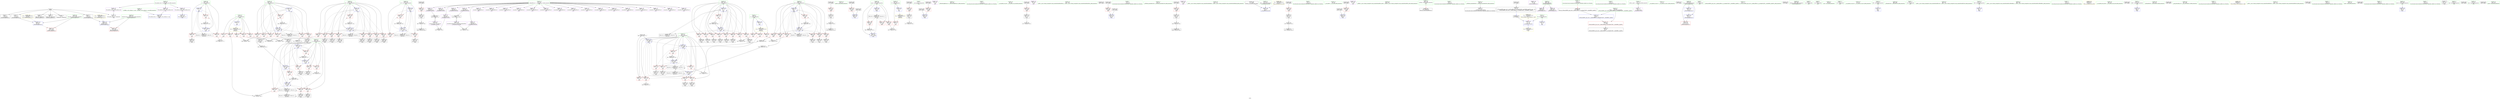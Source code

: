 digraph "SVFG" {
	label="SVFG";

	Node0x56397fd42270 [shape=record,color=grey,label="{NodeID: 0\nNullPtr}"];
	Node0x56397fd42270 -> Node0x56397fd565e0[style=solid];
	Node0x56397fd42270 -> Node0x56397fd566e0[style=solid];
	Node0x56397fd42270 -> Node0x56397fd567b0[style=solid];
	Node0x56397fd42270 -> Node0x56397fd56880[style=solid];
	Node0x56397fd42270 -> Node0x56397fd56950[style=solid];
	Node0x56397fd42270 -> Node0x56397fd56a20[style=solid];
	Node0x56397fd42270 -> Node0x56397fd622c0[style=solid];
	Node0x56397fd85fc0 [shape=record,color=yellow,style=double,label="{NodeID: 443\n10V_1 = ENCHI(MR_10V_0)\npts\{28 \}\nFun[main]}"];
	Node0x56397fd85fc0 -> Node0x56397fd5b990[style=dashed];
	Node0x56397fd85fc0 -> Node0x56397fd5ba60[style=dashed];
	Node0x56397fd85fc0 -> Node0x56397fd5bb30[style=dashed];
	Node0x56397fd85fc0 -> Node0x56397fd5bc00[style=dashed];
	Node0x56397fd85fc0 -> Node0x56397fd5bcd0[style=dashed];
	Node0x56397fd57c30 [shape=record,color=red,label="{NodeID: 194\n336\<--147\n\<--i61\nmain\n}"];
	Node0x56397fd57c30 -> Node0x56397fd545e0[style=solid];
	Node0x56397fd54d30 [shape=record,color=black,label="{NodeID: 111\n381\<--380\nconv106\<--\nmain\n}"];
	Node0x56397fd54d30 -> Node0x56397fd5f800[style=solid];
	Node0x56397fd45530 [shape=record,color=green,label="{NodeID: 28\n31\<--33\n_Z4dataB5cxx11\<--_Z4dataB5cxx11_field_insensitive\nGlob }"];
	Node0x56397fd45530 -> Node0x56397fd59c90[style=solid];
	Node0x56397fd45530 -> Node0x56397fd59d60[style=solid];
	Node0x56397fd45530 -> Node0x56397fd59e30[style=solid];
	Node0x56397fd45530 -> Node0x56397fd59f00[style=solid];
	Node0x56397fd45530 -> Node0x56397fd59fd0[style=solid];
	Node0x56397fd45530 -> Node0x56397fd5a0a0[style=solid];
	Node0x56397fd45530 -> Node0x56397fd5a170[style=solid];
	Node0x56397fd45530 -> Node0x56397fd5a240[style=solid];
	Node0x56397fd45530 -> Node0x56397fd5a310[style=solid];
	Node0x56397fd45530 -> Node0x56397fd5a3e0[style=solid];
	Node0x56397fd45530 -> Node0x56397fd5a4b0[style=solid];
	Node0x56397fd45530 -> Node0x56397fd5a580[style=solid];
	Node0x56397fd45530 -> Node0x56397fd5a650[style=solid];
	Node0x56397fd45530 -> Node0x56397fd5a720[style=solid];
	Node0x56397fd45530 -> Node0x56397fd5a7f0[style=solid];
	Node0x56397fd45530 -> Node0x56397fd5a8c0[style=solid];
	Node0x56397fd45530 -> Node0x56397fd5a990[style=solid];
	Node0x56397fd45530 -> Node0x56397fd5aa60[style=solid];
	Node0x56397fd45530 -> Node0x56397fd5ab30[style=solid];
	Node0x56397fd45530 -> Node0x56397fd5ac00[style=solid];
	Node0x56397fd45530 -> Node0x56397fd5acd0[style=solid];
	Node0x56397fd45530 -> Node0x56397fd5ada0[style=solid];
	Node0x56397fd5e000 [shape=record,color=grey,label="{NodeID: 388\n363 = Binary(362, 75, )\n}"];
	Node0x56397fd5e000 -> Node0x56397fd634d0[style=solid];
	Node0x56397fd592f0 [shape=record,color=red,label="{NodeID: 222\n272\<--271\n\<--call40\nmain\n}"];
	Node0x56397fd592f0 -> Node0x56397fd578f0[style=solid];
	Node0x56397fd5ada0 [shape=record,color=purple,label="{NodeID: 139\n423\<--31\narrayidx132\<--_Z4dataB5cxx11\nmain\n}"];
	Node0x56397fd557d0 [shape=record,color=green,label="{NodeID: 56\n170\<--171\nprintf\<--printf_field_insensitive\n}"];
	Node0x56397fd990f0 [shape=record,color=black,label="{NodeID: 499\n391 = PHI()\n}"];
	Node0x56397fd990f0 -> Node0x56397fd597d0[style=solid];
	Node0x56397fd7eb40 [shape=record,color=black,label="{NodeID: 416\nMR_16V_3 = PHI(MR_16V_4, MR_16V_2, )\npts\{136 \}\n}"];
	Node0x56397fd7eb40 -> Node0x56397fd5c0e0[style=dashed];
	Node0x56397fd7eb40 -> Node0x56397fd5c1b0[style=dashed];
	Node0x56397fd7eb40 -> Node0x56397fd5c280[style=dashed];
	Node0x56397fd7eb40 -> Node0x56397fd63b50[style=dashed];
	Node0x56397fd62a40 [shape=record,color=blue,label="{NodeID: 250\n143\<--25\nj\<--\nmain\n}"];
	Node0x56397fd62a40 -> Node0x56397fd5cb70[style=dashed];
	Node0x56397fd62a40 -> Node0x56397fd5cc40[style=dashed];
	Node0x56397fd62a40 -> Node0x56397fd5cd10[style=dashed];
	Node0x56397fd62a40 -> Node0x56397fd5cde0[style=dashed];
	Node0x56397fd62a40 -> Node0x56397fd5ceb0[style=dashed];
	Node0x56397fd62a40 -> Node0x56397fd5cf80[style=dashed];
	Node0x56397fd62a40 -> Node0x56397fd5d050[style=dashed];
	Node0x56397fd62a40 -> Node0x56397fd5d120[style=dashed];
	Node0x56397fd62a40 -> Node0x56397fd5d1f0[style=dashed];
	Node0x56397fd62a40 -> Node0x56397fd62a40[style=dashed];
	Node0x56397fd62a40 -> Node0x56397fd62ff0[style=dashed];
	Node0x56397fd62a40 -> Node0x56397fd7fa40[style=dashed];
	Node0x56397fd5c4f0 [shape=record,color=red,label="{NodeID: 167\n191\<--137\n\<--i\nmain\n}"];
	Node0x56397fd5c4f0 -> Node0x56397fd6b6d0[style=solid];
	Node0x56397fd570d0 [shape=record,color=black,label="{NodeID: 84\n216\<--215\nconv17\<--\nmain\n}"];
	Node0x56397fd570d0 -> Node0x56397fd5ef00[style=solid];
	Node0x56397fd44020 [shape=record,color=green,label="{NodeID: 1\n7\<--1\n__dso_handle\<--dummyObj\nGlob }"];
	Node0x56397fd860a0 [shape=record,color=yellow,style=double,label="{NodeID: 444\n12V_1 = ENCHI(MR_12V_0)\npts\{30 \}\nFun[main]}"];
	Node0x56397fd860a0 -> Node0x56397fd5bda0[style=dashed];
	Node0x56397fd860a0 -> Node0x56397fd5be70[style=dashed];
	Node0x56397fd860a0 -> Node0x56397fd5bf40[style=dashed];
	Node0x56397fd57d00 [shape=record,color=red,label="{NodeID: 195\n348\<--147\n\<--i61\nmain\n}"];
	Node0x56397fd57d00 -> Node0x56397fd54850[style=solid];
	Node0x56397fd54e00 [shape=record,color=black,label="{NodeID: 112\n387\<--386\nidxprom110\<--\nmain\n}"];
	Node0x56397fd45630 [shape=record,color=green,label="{NodeID: 29\n44\<--48\nllvm.global_ctors\<--llvm.global_ctors_field_insensitive\nGlob }"];
	Node0x56397fd45630 -> Node0x56397fd5b280[style=solid];
	Node0x56397fd45630 -> Node0x56397fd5b380[style=solid];
	Node0x56397fd45630 -> Node0x56397fd5b480[style=solid];
	Node0x56397fd5e180 [shape=record,color=grey,label="{NodeID: 389\n205 = cmp(203, 204, )\n}"];
	Node0x56397fd593c0 [shape=record,color=red,label="{NodeID: 223\n284\<--283\n\<--call48\nmain\n}"];
	Node0x56397fd593c0 -> Node0x56397fd62e50[style=solid];
	Node0x56397fd5ae70 [shape=record,color=purple,label="{NodeID: 140\n156\<--34\n\<--.str\nmain\n}"];
	Node0x56397fd558d0 [shape=record,color=green,label="{NodeID: 57\n181\<--182\n_Z9GetStringB5cxx11v\<--_Z9GetStringB5cxx11v_field_insensitive\n}"];
	Node0x56397fd991f0 [shape=record,color=black,label="{NodeID: 500\n398 = PHI()\n}"];
	Node0x56397fd991f0 -> Node0x56397fd63670[style=solid];
	Node0x56397fd7f040 [shape=record,color=black,label="{NodeID: 417\nMR_18V_2 = PHI(MR_18V_4, MR_18V_1, )\npts\{138 \}\n}"];
	Node0x56397fd7f040 -> Node0x56397fd627d0[style=dashed];
	Node0x56397fd62b10 [shape=record,color=blue,label="{NodeID: 251\n145\<--221\nx\<--sub\nmain\n}"];
	Node0x56397fd62b10 -> Node0x56397fd5d2c0[style=dashed];
	Node0x56397fd62b10 -> Node0x56397fd5d390[style=dashed];
	Node0x56397fd62b10 -> Node0x56397fd5d460[style=dashed];
	Node0x56397fd62b10 -> Node0x56397fd5d530[style=dashed];
	Node0x56397fd62b10 -> Node0x56397fd62cb0[style=dashed];
	Node0x56397fd62b10 -> Node0x56397fd62d80[style=dashed];
	Node0x56397fd5c5c0 [shape=record,color=red,label="{NodeID: 168\n197\<--141\n\<--i7\nmain\n}"];
	Node0x56397fd5c5c0 -> Node0x56397fd5ec00[style=solid];
	Node0x56397fd571a0 [shape=record,color=black,label="{NodeID: 85\n228\<--227\nidxprom20\<--\nmain\n}"];
	Node0x56397fd440b0 [shape=record,color=green,label="{NodeID: 2\n9\<--1\n\<--dummyObj\nCan only get source location for instruction, argument, global var or function.}"];
	Node0x56397fd57dd0 [shape=record,color=red,label="{NodeID: 196\n355\<--147\n\<--i61\nmain\n}"];
	Node0x56397fd57dd0 -> Node0x56397fd549f0[style=solid];
	Node0x56397fd54ed0 [shape=record,color=black,label="{NodeID: 113\n390\<--389\nconv112\<--\nmain\n}"];
	Node0x56397fd45730 [shape=record,color=green,label="{NodeID: 30\n49\<--50\n__cxx_global_var_init\<--__cxx_global_var_init_field_insensitive\n}"];
	Node0x56397fd5e300 [shape=record,color=grey,label="{NodeID: 390\n311 = cmp(309, 310, )\n}"];
	Node0x56397fd59490 [shape=record,color=red,label="{NodeID: 224\n325\<--324\n\<--call72\nmain\n}"];
	Node0x56397fd59490 -> Node0x56397fd54510[style=solid];
	Node0x56397fd5af40 [shape=record,color=purple,label="{NodeID: 141\n168\<--36\n\<--.str.3\nmain\n}"];
	Node0x56397fd559d0 [shape=record,color=green,label="{NodeID: 58\n187\<--188\n_ZNSt7__cxx1112basic_stringIcSt11char_traitsIcESaIcEEaSEOS4_\<--_ZNSt7__cxx1112basic_stringIcSt11char_traitsIcESaIcEEaSEOS4__field_insensitive\n}"];
	Node0x56397fd992f0 [shape=record,color=black,label="{NodeID: 501\n460 = PHI()\n}"];
	Node0x56397fd7f540 [shape=record,color=black,label="{NodeID: 418\nMR_20V_2 = PHI(MR_20V_4, MR_20V_1, )\npts\{142 \}\n}"];
	Node0x56397fd7f540 -> Node0x56397fd62970[style=dashed];
	Node0x56397fd62be0 [shape=record,color=blue,label="{NodeID: 252\n252\<--246\ncall33\<--\nmain\n}"];
	Node0x56397fd5c690 [shape=record,color=red,label="{NodeID: 169\n207\<--141\n\<--i7\nmain\n}"];
	Node0x56397fd5c690 -> Node0x56397fd56f30[style=solid];
	Node0x56397fd57270 [shape=record,color=black,label="{NodeID: 86\n231\<--230\nconv22\<--\nmain\n}"];
	Node0x56397fd44140 [shape=record,color=green,label="{NodeID: 3\n12\<--1\n\<--dummyObj\nCan only get source location for instruction, argument, global var or function.}"];
	Node0x56397fd57ea0 [shape=record,color=red,label="{NodeID: 197\n374\<--147\n\<--i61\nmain\n}"];
	Node0x56397fd57ea0 -> Node0x56397fd54b90[style=solid];
	Node0x56397fd54fa0 [shape=record,color=black,label="{NodeID: 114\n394\<--393\nidxprom114\<--\nmain\n}"];
	Node0x56397fd45830 [shape=record,color=green,label="{NodeID: 31\n53\<--54\n_ZNSt8ios_base4InitC1Ev\<--_ZNSt8ios_base4InitC1Ev_field_insensitive\n}"];
	Node0x56397fd5e480 [shape=record,color=grey,label="{NodeID: 391\n317 = cmp(315, 316, )\n}"];
	Node0x56397fd59560 [shape=record,color=red,label="{NodeID: 225\n342\<--341\n\<--call83\nmain\n}"];
	Node0x56397fd59560 -> Node0x56397fd54780[style=solid];
	Node0x56397fd5b010 [shape=record,color=purple,label="{NodeID: 142\n172\<--38\n\<--.str.4\nmain\n}"];
	Node0x56397fd55ad0 [shape=record,color=green,label="{NodeID: 59\n213\<--214\n_ZNSt7__cxx1112basic_stringIcSt11char_traitsIcESaIcEEixEm\<--_ZNSt7__cxx1112basic_stringIcSt11char_traitsIcESaIcEEixEm_field_insensitive\n}"];
	Node0x56397fd993c0 [shape=record,color=black,label="{NodeID: 502\n112 = PHI()\n0th arg __cxx_global_array_dtor }"];
	Node0x56397fd993c0 -> Node0x56397fd62560[style=solid];
	Node0x56397fd7fa40 [shape=record,color=black,label="{NodeID: 419\nMR_22V_2 = PHI(MR_22V_3, MR_22V_1, )\npts\{144 \}\n}"];
	Node0x56397fd7fa40 -> Node0x56397fd62a40[style=dashed];
	Node0x56397fd7fa40 -> Node0x56397fd7fa40[style=dashed];
	Node0x56397fd62cb0 [shape=record,color=blue,label="{NodeID: 253\n145\<--255\nx\<--dec\nmain\n}"];
	Node0x56397fd62cb0 -> Node0x56397fd5d2c0[style=dashed];
	Node0x56397fd62cb0 -> Node0x56397fd5d390[style=dashed];
	Node0x56397fd62cb0 -> Node0x56397fd5d460[style=dashed];
	Node0x56397fd62cb0 -> Node0x56397fd5d530[style=dashed];
	Node0x56397fd62cb0 -> Node0x56397fd62cb0[style=dashed];
	Node0x56397fd62cb0 -> Node0x56397fd62d80[style=dashed];
	Node0x56397fd5c760 [shape=record,color=red,label="{NodeID: 170\n220\<--141\n\<--i7\nmain\n}"];
	Node0x56397fd5c760 -> Node0x56397fd6add0[style=solid];
	Node0x56397fd57340 [shape=record,color=black,label="{NodeID: 87\n234\<--233\nconv24\<--\nmain\n}"];
	Node0x56397fd57340 -> Node0x56397fd6f960[style=solid];
	Node0x56397fd441d0 [shape=record,color=green,label="{NodeID: 4\n15\<--1\n\<--dummyObj\nCan only get source location for instruction, argument, global var or function.}"];
	Node0x56397fd57f70 [shape=record,color=red,label="{NodeID: 198\n386\<--147\n\<--i61\nmain\n}"];
	Node0x56397fd57f70 -> Node0x56397fd54e00[style=solid];
	Node0x56397fd55070 [shape=record,color=black,label="{NodeID: 115\n397\<--396\nconv116\<--\nmain\n}"];
	Node0x56397fd45930 [shape=record,color=green,label="{NodeID: 32\n59\<--60\n__cxa_atexit\<--__cxa_atexit_field_insensitive\n}"];
	Node0x56397fd5e600 [shape=record,color=grey,label="{NodeID: 392\n419 = cmp(417, 418, )\n}"];
	Node0x56397fd59630 [shape=record,color=red,label="{NodeID: 226\n354\<--353\n\<--call91\nmain\n}"];
	Node0x56397fd59630 -> Node0x56397fd63400[style=solid];
	Node0x56397fd5b0e0 [shape=record,color=purple,label="{NodeID: 143\n427\<--40\n\<--.str.5\nmain\n}"];
	Node0x56397fd55bd0 [shape=record,color=green,label="{NodeID: 60\n425\<--426\n_ZNKSt7__cxx1112basic_stringIcSt11char_traitsIcESaIcEE5c_strEv\<--_ZNKSt7__cxx1112basic_stringIcSt11char_traitsIcESaIcEE5c_strEv_field_insensitive\n}"];
	Node0x56397fd994f0 [shape=record,color=black,label="{NodeID: 503\n447 = PHI(139, )\n0th arg _Z9GetStringB5cxx11v }"];
	Node0x56397fd7ff40 [shape=record,color=black,label="{NodeID: 420\nMR_24V_2 = PHI(MR_24V_3, MR_24V_1, )\npts\{146 \}\n}"];
	Node0x56397fd7ff40 -> Node0x56397fd7ff40[style=dashed];
	Node0x56397fd7ff40 -> Node0x56397fd83540[style=dashed];
	Node0x56397fd62d80 [shape=record,color=blue,label="{NodeID: 254\n145\<--259\nx\<--add\nmain\n}"];
	Node0x56397fd62d80 -> Node0x56397fd5d600[style=dashed];
	Node0x56397fd62d80 -> Node0x56397fd5d6d0[style=dashed];
	Node0x56397fd62d80 -> Node0x56397fd5d7a0[style=dashed];
	Node0x56397fd62d80 -> Node0x56397fd5d870[style=dashed];
	Node0x56397fd62d80 -> Node0x56397fd62f20[style=dashed];
	Node0x56397fd62d80 -> Node0x56397fd83540[style=dashed];
	Node0x56397fd5c830 [shape=record,color=red,label="{NodeID: 171\n240\<--141\n\<--i7\nmain\n}"];
	Node0x56397fd5c830 -> Node0x56397fd57410[style=solid];
	Node0x56397fd57410 [shape=record,color=black,label="{NodeID: 88\n241\<--240\nidxprom26\<--\nmain\n}"];
	Node0x56397fd42ec0 [shape=record,color=green,label="{NodeID: 5\n18\<--1\n\<--dummyObj\nCan only get source location for instruction, argument, global var or function.}"];
	Node0x56397fd58040 [shape=record,color=red,label="{NodeID: 199\n393\<--147\n\<--i61\nmain\n}"];
	Node0x56397fd58040 -> Node0x56397fd54fa0[style=solid];
	Node0x56397fd59af0 [shape=record,color=black,label="{NodeID: 116\n422\<--421\nidxprom131\<--\nmain\n}"];
	Node0x56397fd45a30 [shape=record,color=green,label="{NodeID: 33\n58\<--64\n_ZNSt8ios_base4InitD1Ev\<--_ZNSt8ios_base4InitD1Ev_field_insensitive\n}"];
	Node0x56397fd45a30 -> Node0x56397fd56bc0[style=solid];
	Node0x56397fd88800 [shape=record,color=yellow,style=double,label="{NodeID: 476\n2V_2 = CSCHI(MR_2V_1)\npts\{19 \}\nCS[]}"];
	Node0x56397fd5e780 [shape=record,color=grey,label="{NodeID: 393\n344 = cmp(343, 218, )\n}"];
	Node0x56397fd5e780 -> Node0x56397f92ffd0[style=solid];
	Node0x56397fd59700 [shape=record,color=red,label="{NodeID: 227\n380\<--379\n\<--call105\nmain\n}"];
	Node0x56397fd59700 -> Node0x56397fd54d30[style=solid];
	Node0x56397fd5b1b0 [shape=record,color=purple,label="{NodeID: 144\n459\<--42\n\<--.str.6\n_Z9GetStringB5cxx11v\n}"];
	Node0x56397fd55cd0 [shape=record,color=green,label="{NodeID: 61\n448\<--449\nx\<--x_field_insensitive\n_Z9GetStringB5cxx11v\n}"];
	Node0x56397fd55cd0 -> Node0x56397fd5b720[style=solid];
	Node0x56397fd55cd0 -> Node0x56397fd5b7f0[style=solid];
	Node0x56397fd99710 [shape=record,color=black,label="{NodeID: 504\n81 = PHI(75, )\n0th arg _ZSt4acosIiEN9__gnu_cxx11__enable_ifIXsr12__is_integerIT_EE7__valueEdE6__typeES2_ }"];
	Node0x56397fd99710 -> Node0x56397fd62490[style=solid];
	Node0x56397fd80440 [shape=record,color=black,label="{NodeID: 421\nMR_26V_2 = PHI(MR_26V_4, MR_26V_1, )\npts\{148 \}\n}"];
	Node0x56397fd80440 -> Node0x56397fd63190[style=dashed];
	Node0x56397fd62e50 [shape=record,color=blue,label="{NodeID: 255\n290\<--284\ncall52\<--\nmain\n}"];
	Node0x56397fd5c900 [shape=record,color=red,label="{NodeID: 172\n258\<--141\n\<--i7\nmain\n}"];
	Node0x56397fd5c900 -> Node0x56397fd6a950[style=solid];
	Node0x56397fd574e0 [shape=record,color=black,label="{NodeID: 89\n244\<--243\nconv28\<--\nmain\n}"];
	Node0x56397fd42f50 [shape=record,color=green,label="{NodeID: 6\n25\<--1\n\<--dummyObj\nCan only get source location for instruction, argument, global var or function.}"];
	Node0x56397fd58110 [shape=record,color=red,label="{NodeID: 200\n411\<--147\n\<--i61\nmain\n}"];
	Node0x56397fd58110 -> Node0x56397fd5de80[style=solid];
	Node0x56397fd59bc0 [shape=record,color=purple,label="{NodeID: 117\n55\<--4\n\<--_ZStL8__ioinit\n__cxx_global_var_init\n}"];
	Node0x56397fd45b30 [shape=record,color=green,label="{NodeID: 34\n71\<--72\n__cxx_global_var_init.1\<--__cxx_global_var_init.1_field_insensitive\n}"];
	Node0x56397fd96640 [shape=record,color=black,label="{NodeID: 477\n157 = PHI()\n}"];
	Node0x56397fd5e900 [shape=record,color=grey,label="{NodeID: 394\n327 = cmp(326, 218, )\n}"];
	Node0x56397fd597d0 [shape=record,color=red,label="{NodeID: 228\n392\<--391\n\<--call113\nmain\n}"];
	Node0x56397fd597d0 -> Node0x56397fd63670[style=solid];
	Node0x56397fd5b280 [shape=record,color=purple,label="{NodeID: 145\n519\<--44\nllvm.global_ctors_0\<--llvm.global_ctors\nGlob }"];
	Node0x56397fd5b280 -> Node0x56397fd620c0[style=solid];
	Node0x56397fd55da0 [shape=record,color=green,label="{NodeID: 62\n450\<--451\nnrvo\<--nrvo_field_insensitive\n_Z9GetStringB5cxx11v\n}"];
	Node0x56397fd55da0 -> Node0x56397fd598a0[style=solid];
	Node0x56397fd55da0 -> Node0x56397fd63c20[style=solid];
	Node0x56397fd55da0 -> Node0x56397fd63cf0[style=solid];
	Node0x56397fd80940 [shape=record,color=black,label="{NodeID: 422\nMR_28V_2 = PHI(MR_28V_3, MR_28V_1, )\npts\{150 \}\n}"];
	Node0x56397fd80940 -> Node0x56397fd63260[style=dashed];
	Node0x56397fd80940 -> Node0x56397fd80940[style=dashed];
	Node0x56397fd62f20 [shape=record,color=blue,label="{NodeID: 256\n145\<--293\nx\<--inc53\nmain\n}"];
	Node0x56397fd62f20 -> Node0x56397fd5d600[style=dashed];
	Node0x56397fd62f20 -> Node0x56397fd5d6d0[style=dashed];
	Node0x56397fd62f20 -> Node0x56397fd5d7a0[style=dashed];
	Node0x56397fd62f20 -> Node0x56397fd5d870[style=dashed];
	Node0x56397fd62f20 -> Node0x56397fd62f20[style=dashed];
	Node0x56397fd62f20 -> Node0x56397fd83540[style=dashed];
	Node0x56397fd5c9d0 [shape=record,color=red,label="{NodeID: 173\n278\<--141\n\<--i7\nmain\n}"];
	Node0x56397fd5c9d0 -> Node0x56397fd579c0[style=solid];
	Node0x56397fd575b0 [shape=record,color=black,label="{NodeID: 90\n248\<--247\nidxprom30\<--\nmain\n}"];
	Node0x56397fd42fe0 [shape=record,color=green,label="{NodeID: 7\n34\<--1\n.str\<--dummyObj\nGlob }"];
	Node0x56397fd581e0 [shape=record,color=red,label="{NodeID: 201\n315\<--149\n\<--j65\nmain\n}"];
	Node0x56397fd581e0 -> Node0x56397fd5e480[style=solid];
	Node0x56397fd59c90 [shape=record,color=purple,label="{NodeID: 118\n94\<--31\n\<--_Z4dataB5cxx11\n__cxx_global_var_init.2\n}"];
	Node0x56397fd59c90 -> Node0x56397fd68d30[style=solid];
	Node0x56397fd45c30 [shape=record,color=green,label="{NodeID: 35\n76\<--77\n_ZSt4acosIiEN9__gnu_cxx11__enable_ifIXsr12__is_integerIT_EE7__valueEdE6__typeES2_\<--_ZSt4acosIiEN9__gnu_cxx11__enable_ifIXsr12__is_integerIT_EE7__valueEdE6__typeES2__field_insensitive\n}"];
	Node0x56397fd96320 [shape=record,color=black,label="{NodeID: 478\n56 = PHI()\n}"];
	Node0x56397fd5ea80 [shape=record,color=grey,label="{NodeID: 395\n334 = cmp(333, 25, )\n}"];
	Node0x56397fd598a0 [shape=record,color=red,label="{NodeID: 229\n474\<--450\nnrvo.val\<--nrvo\n_Z9GetStringB5cxx11v\n}"];
	Node0x56397fd5b380 [shape=record,color=purple,label="{NodeID: 146\n520\<--44\nllvm.global_ctors_1\<--llvm.global_ctors\nGlob }"];
	Node0x56397fd5b380 -> Node0x56397fd621c0[style=solid];
	Node0x56397fd55e70 [shape=record,color=green,label="{NodeID: 63\n452\<--453\nref.tmp\<--ref.tmp_field_insensitive\n_Z9GetStringB5cxx11v\n}"];
	Node0x56397fd80e40 [shape=record,color=black,label="{NodeID: 423\nMR_30V_2 = PHI(MR_30V_3, MR_30V_1, )\npts\{152 \}\n}"];
	Node0x56397fd80e40 -> Node0x56397fd7d740[style=dashed];
	Node0x56397fd80e40 -> Node0x56397fd80e40[style=dashed];
	Node0x56397fd62ff0 [shape=record,color=blue,label="{NodeID: 257\n143\<--299\nj\<--inc56\nmain\n}"];
	Node0x56397fd62ff0 -> Node0x56397fd5cb70[style=dashed];
	Node0x56397fd62ff0 -> Node0x56397fd5cc40[style=dashed];
	Node0x56397fd62ff0 -> Node0x56397fd5cd10[style=dashed];
	Node0x56397fd62ff0 -> Node0x56397fd5cde0[style=dashed];
	Node0x56397fd62ff0 -> Node0x56397fd5ceb0[style=dashed];
	Node0x56397fd62ff0 -> Node0x56397fd5cf80[style=dashed];
	Node0x56397fd62ff0 -> Node0x56397fd5d050[style=dashed];
	Node0x56397fd62ff0 -> Node0x56397fd5d120[style=dashed];
	Node0x56397fd62ff0 -> Node0x56397fd5d1f0[style=dashed];
	Node0x56397fd62ff0 -> Node0x56397fd62a40[style=dashed];
	Node0x56397fd62ff0 -> Node0x56397fd62ff0[style=dashed];
	Node0x56397fd62ff0 -> Node0x56397fd7fa40[style=dashed];
	Node0x56397fd5caa0 [shape=record,color=red,label="{NodeID: 174\n303\<--141\n\<--i7\nmain\n}"];
	Node0x56397fd5caa0 -> Node0x56397fd6b250[style=solid];
	Node0x56397fd57680 [shape=record,color=black,label="{NodeID: 91\n251\<--250\nconv32\<--\nmain\n}"];
	Node0x56397fd43070 [shape=record,color=green,label="{NodeID: 8\n36\<--1\n.str.3\<--dummyObj\nGlob }"];
	Node0x56397f92ffd0 [shape=record,color=black,label="{NodeID: 368\n346 = PHI(238, 344, )\n}"];
	Node0x56397fd582b0 [shape=record,color=red,label="{NodeID: 202\n322\<--149\n\<--j65\nmain\n}"];
	Node0x56397fd582b0 -> Node0x56397fd54440[style=solid];
	Node0x56397fd59d60 [shape=record,color=purple,label="{NodeID: 119\n101\<--31\n\<--_Z4dataB5cxx11\n__cxx_global_var_init.2\n}"];
	Node0x56397fd45d30 [shape=record,color=green,label="{NodeID: 36\n82\<--83\n__x.addr\<--__x.addr_field_insensitive\n_ZSt4acosIiEN9__gnu_cxx11__enable_ifIXsr12__is_integerIT_EE7__valueEdE6__typeES2_\n}"];
	Node0x56397fd45d30 -> Node0x56397fd5c010[style=solid];
	Node0x56397fd45d30 -> Node0x56397fd62490[style=solid];
	Node0x56397fd97c90 [shape=record,color=black,label="{NodeID: 479\n74 = PHI(80, )\n}"];
	Node0x56397fd97c90 -> Node0x56397fd623c0[style=solid];
	Node0x56397fd5ec00 [shape=record,color=grey,label="{NodeID: 396\n199 = cmp(197, 198, )\n}"];
	Node0x56397fd59970 [shape=record,color=red,label="{NodeID: 230\n486\<--454\nexn\<--exn.slot\n_Z9GetStringB5cxx11v\n}"];
	Node0x56397fd5b480 [shape=record,color=purple,label="{NodeID: 147\n521\<--44\nllvm.global_ctors_2\<--llvm.global_ctors\nGlob }"];
	Node0x56397fd5b480 -> Node0x56397fd622c0[style=solid];
	Node0x56397fd55f40 [shape=record,color=green,label="{NodeID: 64\n454\<--455\nexn.slot\<--exn.slot_field_insensitive\n_Z9GetStringB5cxx11v\n}"];
	Node0x56397fd55f40 -> Node0x56397fd59970[style=solid];
	Node0x56397fd55f40 -> Node0x56397fd63dc0[style=solid];
	Node0x56397fd81340 [shape=record,color=black,label="{NodeID: 424\nMR_32V_2 = PHI(MR_32V_4, MR_32V_1, )\npts\{154 \}\n}"];
	Node0x56397fd81340 -> Node0x56397fd639b0[style=dashed];
	Node0x56397fd630c0 [shape=record,color=blue,label="{NodeID: 258\n141\<--304\ni7\<--inc59\nmain\n}"];
	Node0x56397fd630c0 -> Node0x56397fd5c5c0[style=dashed];
	Node0x56397fd630c0 -> Node0x56397fd5c690[style=dashed];
	Node0x56397fd630c0 -> Node0x56397fd5c760[style=dashed];
	Node0x56397fd630c0 -> Node0x56397fd5c830[style=dashed];
	Node0x56397fd630c0 -> Node0x56397fd5c900[style=dashed];
	Node0x56397fd630c0 -> Node0x56397fd5c9d0[style=dashed];
	Node0x56397fd630c0 -> Node0x56397fd5caa0[style=dashed];
	Node0x56397fd630c0 -> Node0x56397fd630c0[style=dashed];
	Node0x56397fd630c0 -> Node0x56397fd7f540[style=dashed];
	Node0x56397fd5cb70 [shape=record,color=red,label="{NodeID: 175\n203\<--143\n\<--j\nmain\n}"];
	Node0x56397fd5cb70 -> Node0x56397fd5e180[style=solid];
	Node0x56397fd57750 [shape=record,color=black,label="{NodeID: 92\n267\<--266\nidxprom37\<--\nmain\n}"];
	Node0x56397fd43100 [shape=record,color=green,label="{NodeID: 9\n38\<--1\n.str.4\<--dummyObj\nGlob }"];
	Node0x56397fd68d30 [shape=record,color=black,label="{NodeID: 369\n96 = PHI(94, 97, )\n}"];
	Node0x56397fd68d30 -> Node0x56397fd5b580[style=solid];
	Node0x56397fd58380 [shape=record,color=red,label="{NodeID: 203\n329\<--149\n\<--j65\nmain\n}"];
	Node0x56397fd58380 -> Node0x56397fd6aad0[style=solid];
	Node0x56397fd59e30 [shape=record,color=purple,label="{NodeID: 120\n102\<--31\n\<--_Z4dataB5cxx11\n__cxx_global_var_init.2\n}"];
	Node0x56397fd59e30 -> Node0x56397fd5f200[style=solid];
	Node0x56397fd45e00 [shape=record,color=green,label="{NodeID: 37\n88\<--89\nacos\<--acos_field_insensitive\n}"];
	Node0x56397fd97e80 [shape=record,color=black,label="{NodeID: 480\n245 = PHI()\n}"];
	Node0x56397fd97e80 -> Node0x56397fd59220[style=solid];
	Node0x56397fd5ed80 [shape=record,color=grey,label="{NodeID: 397\n264 = cmp(262, 263, )\n}"];
	Node0x56397fd61960 [shape=record,color=red,label="{NodeID: 231\n487\<--456\nsel\<--ehselector.slot\n_Z9GetStringB5cxx11v\n}"];
	Node0x56397fd5b580 [shape=record,color=purple,label="{NodeID: 148\n97\<--96\narrayctor.next\<--arrayctor.cur\n__cxx_global_var_init.2\n}"];
	Node0x56397fd5b580 -> Node0x56397fd68d30[style=solid];
	Node0x56397fd5b580 -> Node0x56397fd5f200[style=solid];
	Node0x56397fd56010 [shape=record,color=green,label="{NodeID: 65\n456\<--457\nehselector.slot\<--ehselector.slot_field_insensitive\n_Z9GetStringB5cxx11v\n}"];
	Node0x56397fd56010 -> Node0x56397fd61960[style=solid];
	Node0x56397fd56010 -> Node0x56397fd63e90[style=solid];
	Node0x56397fd63190 [shape=record,color=blue,label="{NodeID: 259\n147\<--25\ni61\<--\nmain\n}"];
	Node0x56397fd63190 -> Node0x56397fd57a90[style=dashed];
	Node0x56397fd63190 -> Node0x56397fd57b60[style=dashed];
	Node0x56397fd63190 -> Node0x56397fd57c30[style=dashed];
	Node0x56397fd63190 -> Node0x56397fd57d00[style=dashed];
	Node0x56397fd63190 -> Node0x56397fd57dd0[style=dashed];
	Node0x56397fd63190 -> Node0x56397fd57ea0[style=dashed];
	Node0x56397fd63190 -> Node0x56397fd57f70[style=dashed];
	Node0x56397fd63190 -> Node0x56397fd58040[style=dashed];
	Node0x56397fd63190 -> Node0x56397fd58110[style=dashed];
	Node0x56397fd63190 -> Node0x56397fd638e0[style=dashed];
	Node0x56397fd63190 -> Node0x56397fd80440[style=dashed];
	Node0x56397fd5cc40 [shape=record,color=red,label="{NodeID: 176\n210\<--143\n\<--j\nmain\n}"];
	Node0x56397fd5cc40 -> Node0x56397fd57000[style=solid];
	Node0x56397fd57820 [shape=record,color=black,label="{NodeID: 93\n270\<--269\nconv39\<--\nmain\n}"];
	Node0x56397fd43190 [shape=record,color=green,label="{NodeID: 10\n40\<--1\n.str.5\<--dummyObj\nGlob }"];
	Node0x56397fd692d0 [shape=record,color=black,label="{NodeID: 370\n237 = PHI(238, 235, )\n}"];
	Node0x56397fd58450 [shape=record,color=red,label="{NodeID: 204\n351\<--149\n\<--j65\nmain\n}"];
	Node0x56397fd58450 -> Node0x56397fd54920[style=solid];
	Node0x56397fd59f00 [shape=record,color=purple,label="{NodeID: 121\n116\<--31\n\<--_Z4dataB5cxx11\n__cxx_global_array_dtor\n}"];
	Node0x56397fd45f00 [shape=record,color=green,label="{NodeID: 38\n91\<--92\n__cxx_global_var_init.2\<--__cxx_global_var_init.2_field_insensitive\n}"];
	Node0x56397fd97f50 [shape=record,color=black,label="{NodeID: 481\n252 = PHI()\n}"];
	Node0x56397fd97f50 -> Node0x56397fd62be0[style=solid];
	Node0x56397fd5ef00 [shape=record,color=grey,label="{NodeID: 398\n217 = cmp(216, 218, )\n}"];
	Node0x56397fd619f0 [shape=record,color=blue,label="{NodeID: 232\n8\<--9\nEPS\<--\nGlob }"];
	Node0x56397fd5b650 [shape=record,color=purple,label="{NodeID: 149\n120\<--119\narraydestroy.element\<--arraydestroy.elementPast\n__cxx_global_array_dtor\n}"];
	Node0x56397fd5b650 -> Node0x56397fd6a3b0[style=solid];
	Node0x56397fd5b650 -> Node0x56397fd5f380[style=solid];
	Node0x56397fd560e0 [shape=record,color=green,label="{NodeID: 66\n464\<--465\n_ZNSaIcEC1Ev\<--_ZNSaIcEC1Ev_field_insensitive\n}"];
	Node0x56397fd63260 [shape=record,color=blue,label="{NodeID: 260\n149\<--25\nj65\<--\nmain\n}"];
	Node0x56397fd63260 -> Node0x56397fd581e0[style=dashed];
	Node0x56397fd63260 -> Node0x56397fd582b0[style=dashed];
	Node0x56397fd63260 -> Node0x56397fd58380[style=dashed];
	Node0x56397fd63260 -> Node0x56397fd58450[style=dashed];
	Node0x56397fd63260 -> Node0x56397fd58520[style=dashed];
	Node0x56397fd63260 -> Node0x56397fd585f0[style=dashed];
	Node0x56397fd63260 -> Node0x56397fd586c0[style=dashed];
	Node0x56397fd63260 -> Node0x56397fd63260[style=dashed];
	Node0x56397fd63260 -> Node0x56397fd63810[style=dashed];
	Node0x56397fd63260 -> Node0x56397fd80940[style=dashed];
	Node0x56397fd5cd10 [shape=record,color=red,label="{NodeID: 177\n230\<--143\n\<--j\nmain\n}"];
	Node0x56397fd5cd10 -> Node0x56397fd57270[style=solid];
	Node0x56397fd578f0 [shape=record,color=black,label="{NodeID: 94\n273\<--272\nconv41\<--\nmain\n}"];
	Node0x56397fd578f0 -> Node0x56397fd5f500[style=solid];
	Node0x56397fd42600 [shape=record,color=green,label="{NodeID: 11\n42\<--1\n.str.6\<--dummyObj\nGlob }"];
	Node0x56397fd69870 [shape=record,color=black,label="{NodeID: 371\n276 = PHI(238, 274, )\n}"];
	Node0x56397fd58520 [shape=record,color=red,label="{NodeID: 205\n366\<--149\n\<--j65\nmain\n}"];
	Node0x56397fd58520 -> Node0x56397fd6b3d0[style=solid];
	Node0x56397fd59fd0 [shape=record,color=purple,label="{NodeID: 122\n117\<--31\n\<--_Z4dataB5cxx11\n__cxx_global_array_dtor\n}"];
	Node0x56397fd59fd0 -> Node0x56397fd6a3b0[style=solid];
	Node0x56397fd53a10 [shape=record,color=green,label="{NodeID: 39\n99\<--100\n_ZNSt7__cxx1112basic_stringIcSt11char_traitsIcESaIcEEC1Ev\<--_ZNSt7__cxx1112basic_stringIcSt11char_traitsIcESaIcEEC1Ev_field_insensitive\n}"];
	Node0x56397fd98020 [shape=record,color=black,label="{NodeID: 482\n87 = PHI()\n}"];
	Node0x56397fd98020 -> Node0x56397fd56d90[style=solid];
	Node0x56397fd5f080 [shape=record,color=grey,label="{NodeID: 399\n165 = cmp(163, 164, )\n}"];
	Node0x56397fd61ac0 [shape=record,color=blue,label="{NodeID: 233\n11\<--12\nINF\<--\nGlob }"];
	Node0x56397fd5b720 [shape=record,color=purple,label="{NodeID: 150\n458\<--448\narraydecay\<--x\n_Z9GetStringB5cxx11v\n}"];
	Node0x56397fd561e0 [shape=record,color=green,label="{NodeID: 67\n467\<--468\n_ZNSt7__cxx1112basic_stringIcSt11char_traitsIcESaIcEEC1EPKcRKS3_\<--_ZNSt7__cxx1112basic_stringIcSt11char_traitsIcESaIcEEC1EPKcRKS3__field_insensitive\n}"];
	Node0x56397fd63330 [shape=record,color=blue,label="{NodeID: 261\n151\<--330\ny\<--sub76\nmain\n}"];
	Node0x56397fd63330 -> Node0x56397fd58790[style=dashed];
	Node0x56397fd63330 -> Node0x56397fd58860[style=dashed];
	Node0x56397fd63330 -> Node0x56397fd58930[style=dashed];
	Node0x56397fd63330 -> Node0x56397fd58a00[style=dashed];
	Node0x56397fd63330 -> Node0x56397fd634d0[style=dashed];
	Node0x56397fd63330 -> Node0x56397fd635a0[style=dashed];
	Node0x56397fd5cde0 [shape=record,color=red,label="{NodeID: 178\n243\<--143\n\<--j\nmain\n}"];
	Node0x56397fd5cde0 -> Node0x56397fd574e0[style=solid];
	Node0x56397fd579c0 [shape=record,color=black,label="{NodeID: 95\n279\<--278\nidxprom45\<--\nmain\n}"];
	Node0x56397fd426d0 [shape=record,color=green,label="{NodeID: 12\n45\<--1\n\<--dummyObj\nCan only get source location for instruction, argument, global var or function.}"];
	Node0x56397fd86a40 [shape=record,color=yellow,style=double,label="{NodeID: 455\nRETMU(6V_2)\npts\{114 \}\nFun[__cxx_global_array_dtor]}"];
	Node0x56397fd69e10 [shape=record,color=black,label="{NodeID: 372\n384 = PHI(238, 382, )\n}"];
	Node0x56397fd585f0 [shape=record,color=red,label="{NodeID: 206\n389\<--149\n\<--j65\nmain\n}"];
	Node0x56397fd585f0 -> Node0x56397fd54ed0[style=solid];
	Node0x56397fd5a0a0 [shape=record,color=purple,label="{NodeID: 123\n124\<--31\n\<--_Z4dataB5cxx11\n__cxx_global_array_dtor\n}"];
	Node0x56397fd5a0a0 -> Node0x56397fd5f380[style=solid];
	Node0x56397fd53aa0 [shape=record,color=green,label="{NodeID: 40\n106\<--107\n__cxx_global_array_dtor\<--__cxx_global_array_dtor_field_insensitive\n}"];
	Node0x56397fd980f0 [shape=record,color=black,label="{NodeID: 483\n105 = PHI()\n}"];
	Node0x56397fd5f200 [shape=record,color=grey,label="{NodeID: 400\n103 = cmp(97, 102, )\n}"];
	Node0x56397fd61bc0 [shape=record,color=blue,label="{NodeID: 234\n14\<--15\nINFF\<--\nGlob }"];
	Node0x56397fd5b7f0 [shape=record,color=purple,label="{NodeID: 151\n462\<--448\narraydecay1\<--x\n_Z9GetStringB5cxx11v\n}"];
	Node0x56397fd562e0 [shape=record,color=green,label="{NodeID: 68\n470\<--471\n_ZNSaIcED1Ev\<--_ZNSaIcED1Ev_field_insensitive\n}"];
	Node0x56397fd63400 [shape=record,color=blue,label="{NodeID: 262\n360\<--354\ncall95\<--\nmain\n}"];
	Node0x56397fd5ceb0 [shape=record,color=red,label="{NodeID: 179\n250\<--143\n\<--j\nmain\n}"];
	Node0x56397fd5ceb0 -> Node0x56397fd57680[style=solid];
	Node0x56397fd54100 [shape=record,color=black,label="{NodeID: 96\n282\<--281\nconv47\<--\nmain\n}"];
	Node0x56397fd427a0 [shape=record,color=green,label="{NodeID: 13\n75\<--1\n\<--dummyObj\nCan only get source location for instruction, argument, global var or function.|{<s0>3}}"];
	Node0x56397fd427a0:s0 -> Node0x56397fd99710[style=solid,color=red];
	Node0x56397fd6a3b0 [shape=record,color=black,label="{NodeID: 373\n119 = PHI(117, 120, )\n}"];
	Node0x56397fd6a3b0 -> Node0x56397fd5b650[style=solid];
	Node0x56397fd586c0 [shape=record,color=red,label="{NodeID: 207\n406\<--149\n\<--j65\nmain\n}"];
	Node0x56397fd586c0 -> Node0x56397fd5db80[style=solid];
	Node0x56397fd5a170 [shape=record,color=purple,label="{NodeID: 124\n185\<--31\narrayidx\<--_Z4dataB5cxx11\nmain\n}"];
	Node0x56397fd53b30 [shape=record,color=green,label="{NodeID: 41\n113\<--114\n.addr\<--.addr_field_insensitive\n__cxx_global_array_dtor\n}"];
	Node0x56397fd53b30 -> Node0x56397fd62560[style=solid];
	Node0x56397fd981c0 [shape=record,color=black,label="{NodeID: 484\n169 = PHI()\n}"];
	Node0x56397fd5f380 [shape=record,color=grey,label="{NodeID: 401\n125 = cmp(120, 124, )\n}"];
	Node0x56397fd61cc0 [shape=record,color=blue,label="{NodeID: 235\n17\<--18\nPI\<--\nGlob }"];
	Node0x56397fd5b8c0 [shape=record,color=red,label="{NodeID: 152\n164\<--24\n\<--T\nmain\n}"];
	Node0x56397fd5b8c0 -> Node0x56397fd5f080[style=solid];
	Node0x56397fd563e0 [shape=record,color=green,label="{NodeID: 69\n507\<--508\n__gxx_personality_v0\<--__gxx_personality_v0_field_insensitive\n}"];
	Node0x56397fd634d0 [shape=record,color=blue,label="{NodeID: 263\n151\<--363\ny\<--dec96\nmain\n}"];
	Node0x56397fd634d0 -> Node0x56397fd58790[style=dashed];
	Node0x56397fd634d0 -> Node0x56397fd58860[style=dashed];
	Node0x56397fd634d0 -> Node0x56397fd58930[style=dashed];
	Node0x56397fd634d0 -> Node0x56397fd58a00[style=dashed];
	Node0x56397fd634d0 -> Node0x56397fd634d0[style=dashed];
	Node0x56397fd634d0 -> Node0x56397fd635a0[style=dashed];
	Node0x56397fd5cf80 [shape=record,color=red,label="{NodeID: 180\n269\<--143\n\<--j\nmain\n}"];
	Node0x56397fd5cf80 -> Node0x56397fd57820[style=solid];
	Node0x56397fd541d0 [shape=record,color=black,label="{NodeID: 97\n286\<--285\nidxprom49\<--\nmain\n}"];
	Node0x56397fd428a0 [shape=record,color=green,label="{NodeID: 14\n161\<--1\n\<--dummyObj\nCan only get source location for instruction, argument, global var or function.}"];
	Node0x56397fd87670 [shape=record,color=yellow,style=double,label="{NodeID: 457\nRETMU(2V_2)\npts\{19 \}\nFun[_GLOBAL__sub_I_johngs_0_1.cpp]}"];
	Node0x56397fd6a950 [shape=record,color=grey,label="{NodeID: 374\n259 = Binary(258, 161, )\n}"];
	Node0x56397fd6a950 -> Node0x56397fd62d80[style=solid];
	Node0x56397fd58790 [shape=record,color=red,label="{NodeID: 208\n333\<--151\n\<--y\nmain\n}"];
	Node0x56397fd58790 -> Node0x56397fd5ea80[style=solid];
	Node0x56397fd5a240 [shape=record,color=purple,label="{NodeID: 125\n209\<--31\narrayidx15\<--_Z4dataB5cxx11\nmain\n}"];
	Node0x56397fd53bc0 [shape=record,color=green,label="{NodeID: 42\n122\<--123\n_ZNSt7__cxx1112basic_stringIcSt11char_traitsIcESaIcEED1Ev\<--_ZNSt7__cxx1112basic_stringIcSt11char_traitsIcESaIcEED1Ev_field_insensitive\n}"];
	Node0x56397fd98290 [shape=record,color=black,label="{NodeID: 485\n173 = PHI()\n}"];
	Node0x56397fd5f500 [shape=record,color=grey,label="{NodeID: 402\n274 = cmp(273, 218, )\n}"];
	Node0x56397fd5f500 -> Node0x56397fd69870[style=solid];
	Node0x56397fd61dc0 [shape=record,color=blue,label="{NodeID: 236\n24\<--25\nT\<--\nGlob }"];
	Node0x56397fd61dc0 -> Node0x56397fd85eb0[style=dashed];
	Node0x56397fd5b990 [shape=record,color=red,label="{NodeID: 153\n177\<--27\n\<--r\nmain\n}"];
	Node0x56397fd5b990 -> Node0x56397fd6f7e0[style=solid];
	Node0x56397fd564e0 [shape=record,color=green,label="{NodeID: 70\n46\<--513\n_GLOBAL__sub_I_johngs_0_1.cpp\<--_GLOBAL__sub_I_johngs_0_1.cpp_field_insensitive\n}"];
	Node0x56397fd564e0 -> Node0x56397fd621c0[style=solid];
	Node0x56397fd83540 [shape=record,color=black,label="{NodeID: 430\nMR_24V_4 = PHI(MR_24V_11, MR_24V_3, )\npts\{146 \}\n}"];
	Node0x56397fd83540 -> Node0x56397fd62b10[style=dashed];
	Node0x56397fd83540 -> Node0x56397fd7ff40[style=dashed];
	Node0x56397fd83540 -> Node0x56397fd83540[style=dashed];
	Node0x56397fd635a0 [shape=record,color=blue,label="{NodeID: 264\n151\<--367\ny\<--add98\nmain\n}"];
	Node0x56397fd635a0 -> Node0x56397fd58ad0[style=dashed];
	Node0x56397fd635a0 -> Node0x56397fd58ba0[style=dashed];
	Node0x56397fd635a0 -> Node0x56397fd58c70[style=dashed];
	Node0x56397fd635a0 -> Node0x56397fd58d40[style=dashed];
	Node0x56397fd635a0 -> Node0x56397fd63740[style=dashed];
	Node0x56397fd635a0 -> Node0x56397fd7d740[style=dashed];
	Node0x56397fd5d050 [shape=record,color=red,label="{NodeID: 181\n281\<--143\n\<--j\nmain\n}"];
	Node0x56397fd5d050 -> Node0x56397fd54100[style=solid];
	Node0x56397fd542a0 [shape=record,color=black,label="{NodeID: 98\n289\<--288\nconv51\<--\nmain\n}"];
	Node0x56397fd43990 [shape=record,color=green,label="{NodeID: 15\n218\<--1\n\<--dummyObj\nCan only get source location for instruction, argument, global var or function.}"];
	Node0x56397fd6aad0 [shape=record,color=grey,label="{NodeID: 375\n330 = Binary(329, 161, )\n}"];
	Node0x56397fd6aad0 -> Node0x56397fd63330[style=solid];
	Node0x56397fd58860 [shape=record,color=red,label="{NodeID: 209\n339\<--151\n\<--y\nmain\n}"];
	Node0x56397fd58860 -> Node0x56397fd546b0[style=solid];
	Node0x56397fd5a310 [shape=record,color=purple,label="{NodeID: 126\n229\<--31\narrayidx21\<--_Z4dataB5cxx11\nmain\n}"];
	Node0x56397fd53cc0 [shape=record,color=green,label="{NodeID: 43\n130\<--131\nmain\<--main_field_insensitive\n}"];
	Node0x56397fd98390 [shape=record,color=black,label="{NodeID: 486\n186 = PHI()\n}"];
	Node0x56397fd5f680 [shape=record,color=grey,label="{NodeID: 403\n372 = cmp(370, 371, )\n}"];
	Node0x56397fd61ec0 [shape=record,color=blue,label="{NodeID: 237\n27\<--25\nr\<--\nGlob }"];
	Node0x56397fd61ec0 -> Node0x56397fd85fc0[style=dashed];
	Node0x56397fd5ba60 [shape=record,color=red,label="{NodeID: 154\n198\<--27\n\<--r\nmain\n}"];
	Node0x56397fd5ba60 -> Node0x56397fd5ec00[style=solid];
	Node0x56397fd565e0 [shape=record,color=black,label="{NodeID: 71\n2\<--3\ndummyVal\<--dummyVal\n}"];
	Node0x56397fd63670 [shape=record,color=blue,label="{NodeID: 265\n398\<--392\ncall117\<--\nmain\n}"];
	Node0x56397fd5d120 [shape=record,color=red,label="{NodeID: 182\n288\<--143\n\<--j\nmain\n}"];
	Node0x56397fd5d120 -> Node0x56397fd542a0[style=solid];
	Node0x56397fd54370 [shape=record,color=black,label="{NodeID: 99\n320\<--319\nidxprom69\<--\nmain\n}"];
	Node0x56397fd43a90 [shape=record,color=green,label="{NodeID: 16\n238\<--1\n\<--dummyObj\nCan only get source location for instruction, argument, global var or function.}"];
	Node0x56397fd6ac50 [shape=record,color=grey,label="{NodeID: 376\n255 = Binary(254, 75, )\n}"];
	Node0x56397fd6ac50 -> Node0x56397fd62cb0[style=solid];
	Node0x56397fd58930 [shape=record,color=red,label="{NodeID: 210\n358\<--151\n\<--y\nmain\n}"];
	Node0x56397fd58930 -> Node0x56397fd54ac0[style=solid];
	Node0x56397fd5a3e0 [shape=record,color=purple,label="{NodeID: 127\n242\<--31\narrayidx27\<--_Z4dataB5cxx11\nmain\n}"];
	Node0x56397fd53dc0 [shape=record,color=green,label="{NodeID: 44\n133\<--134\nretval\<--retval_field_insensitive\nmain\n}"];
	Node0x56397fd53dc0 -> Node0x56397fd62630[style=solid];
	Node0x56397fd98490 [shape=record,color=black,label="{NodeID: 487\n341 = PHI()\n}"];
	Node0x56397fd98490 -> Node0x56397fd59560[style=solid];
	Node0x56397fd5f800 [shape=record,color=grey,label="{NodeID: 404\n382 = cmp(381, 218, )\n}"];
	Node0x56397fd5f800 -> Node0x56397fd69e10[style=solid];
	Node0x56397fd61fc0 [shape=record,color=blue,label="{NodeID: 238\n29\<--25\nc\<--\nGlob }"];
	Node0x56397fd61fc0 -> Node0x56397fd860a0[style=dashed];
	Node0x56397fd5bb30 [shape=record,color=red,label="{NodeID: 155\n263\<--27\n\<--r\nmain\n}"];
	Node0x56397fd5bb30 -> Node0x56397fd5ed80[style=solid];
	Node0x56397fd566e0 [shape=record,color=black,label="{NodeID: 72\n476\<--3\n\<--dummyVal\n_Z9GetStringB5cxx11v\n}"];
	Node0x56397fd63740 [shape=record,color=blue,label="{NodeID: 266\n151\<--401\ny\<--inc118\nmain\n}"];
	Node0x56397fd63740 -> Node0x56397fd58ad0[style=dashed];
	Node0x56397fd63740 -> Node0x56397fd58ba0[style=dashed];
	Node0x56397fd63740 -> Node0x56397fd58c70[style=dashed];
	Node0x56397fd63740 -> Node0x56397fd58d40[style=dashed];
	Node0x56397fd63740 -> Node0x56397fd63740[style=dashed];
	Node0x56397fd63740 -> Node0x56397fd7d740[style=dashed];
	Node0x56397fd5d1f0 [shape=record,color=red,label="{NodeID: 183\n298\<--143\n\<--j\nmain\n}"];
	Node0x56397fd5d1f0 -> Node0x56397fd6af50[style=solid];
	Node0x56397fd54440 [shape=record,color=black,label="{NodeID: 100\n323\<--322\nconv71\<--\nmain\n}"];
	Node0x56397fd43b90 [shape=record,color=green,label="{NodeID: 17\n473\<--1\n\<--dummyObj\nCan only get source location for instruction, argument, global var or function.}"];
	Node0x56397fd6add0 [shape=record,color=grey,label="{NodeID: 377\n221 = Binary(220, 161, )\n}"];
	Node0x56397fd6add0 -> Node0x56397fd62b10[style=solid];
	Node0x56397fd58a00 [shape=record,color=red,label="{NodeID: 211\n362\<--151\n\<--y\nmain\n}"];
	Node0x56397fd58a00 -> Node0x56397fd5e000[style=solid];
	Node0x56397fd5a4b0 [shape=record,color=purple,label="{NodeID: 128\n249\<--31\narrayidx31\<--_Z4dataB5cxx11\nmain\n}"];
	Node0x56397fd53e90 [shape=record,color=green,label="{NodeID: 45\n135\<--136\ncases\<--cases_field_insensitive\nmain\n}"];
	Node0x56397fd53e90 -> Node0x56397fd5c0e0[style=solid];
	Node0x56397fd53e90 -> Node0x56397fd5c1b0[style=solid];
	Node0x56397fd53e90 -> Node0x56397fd5c280[style=solid];
	Node0x56397fd53e90 -> Node0x56397fd62700[style=solid];
	Node0x56397fd53e90 -> Node0x56397fd63b50[style=solid];
	Node0x56397fd985f0 [shape=record,color=black,label="{NodeID: 488\n353 = PHI()\n}"];
	Node0x56397fd985f0 -> Node0x56397fd59630[style=solid];
	Node0x56397fd6f7e0 [shape=record,color=grey,label="{NodeID: 405\n178 = cmp(176, 177, )\n}"];
	Node0x56397fd620c0 [shape=record,color=blue,label="{NodeID: 239\n519\<--45\nllvm.global_ctors_0\<--\nGlob }"];
	Node0x56397fd5bc00 [shape=record,color=red,label="{NodeID: 156\n310\<--27\n\<--r\nmain\n}"];
	Node0x56397fd5bc00 -> Node0x56397fd5e300[style=solid];
	Node0x56397fd567b0 [shape=record,color=black,label="{NodeID: 73\n477\<--3\n\<--dummyVal\n_Z9GetStringB5cxx11v\n}"];
	Node0x56397fd567b0 -> Node0x56397fd63dc0[style=solid];
	Node0x56397fd63810 [shape=record,color=blue,label="{NodeID: 267\n149\<--407\nj65\<--inc122\nmain\n}"];
	Node0x56397fd63810 -> Node0x56397fd581e0[style=dashed];
	Node0x56397fd63810 -> Node0x56397fd582b0[style=dashed];
	Node0x56397fd63810 -> Node0x56397fd58380[style=dashed];
	Node0x56397fd63810 -> Node0x56397fd58450[style=dashed];
	Node0x56397fd63810 -> Node0x56397fd58520[style=dashed];
	Node0x56397fd63810 -> Node0x56397fd585f0[style=dashed];
	Node0x56397fd63810 -> Node0x56397fd586c0[style=dashed];
	Node0x56397fd63810 -> Node0x56397fd63260[style=dashed];
	Node0x56397fd63810 -> Node0x56397fd63810[style=dashed];
	Node0x56397fd63810 -> Node0x56397fd80940[style=dashed];
	Node0x56397fd5d2c0 [shape=record,color=red,label="{NodeID: 184\n224\<--145\n\<--x\nmain\n}"];
	Node0x56397fd5d2c0 -> Node0x56397fd6fae0[style=solid];
	Node0x56397fd54510 [shape=record,color=black,label="{NodeID: 101\n326\<--325\nconv73\<--\nmain\n}"];
	Node0x56397fd54510 -> Node0x56397fd5e900[style=solid];
	Node0x56397fd43c90 [shape=record,color=green,label="{NodeID: 18\n4\<--6\n_ZStL8__ioinit\<--_ZStL8__ioinit_field_insensitive\nGlob }"];
	Node0x56397fd43c90 -> Node0x56397fd59bc0[style=solid];
	Node0x56397fd6af50 [shape=record,color=grey,label="{NodeID: 378\n299 = Binary(298, 161, )\n}"];
	Node0x56397fd6af50 -> Node0x56397fd62ff0[style=solid];
	Node0x56397fd58ad0 [shape=record,color=red,label="{NodeID: 212\n370\<--151\n\<--y\nmain\n}"];
	Node0x56397fd58ad0 -> Node0x56397fd5f680[style=solid];
	Node0x56397fd5a580 [shape=record,color=purple,label="{NodeID: 129\n268\<--31\narrayidx38\<--_Z4dataB5cxx11\nmain\n}"];
	Node0x56397fd53f60 [shape=record,color=green,label="{NodeID: 46\n137\<--138\ni\<--i_field_insensitive\nmain\n}"];
	Node0x56397fd53f60 -> Node0x56397fd5c350[style=solid];
	Node0x56397fd53f60 -> Node0x56397fd5c420[style=solid];
	Node0x56397fd53f60 -> Node0x56397fd5c4f0[style=solid];
	Node0x56397fd53f60 -> Node0x56397fd627d0[style=solid];
	Node0x56397fd53f60 -> Node0x56397fd628a0[style=solid];
	Node0x56397fd986f0 [shape=record,color=black,label="{NodeID: 489\n360 = PHI()\n}"];
	Node0x56397fd986f0 -> Node0x56397fd63400[style=solid];
	Node0x56397fd6f960 [shape=record,color=grey,label="{NodeID: 406\n235 = cmp(234, 218, )\n}"];
	Node0x56397fd6f960 -> Node0x56397fd692d0[style=solid];
	Node0x56397fd621c0 [shape=record,color=blue,label="{NodeID: 240\n520\<--46\nllvm.global_ctors_1\<--_GLOBAL__sub_I_johngs_0_1.cpp\nGlob }"];
	Node0x56397fd5bcd0 [shape=record,color=red,label="{NodeID: 157\n418\<--27\n\<--r\nmain\n}"];
	Node0x56397fd5bcd0 -> Node0x56397fd5e600[style=solid];
	Node0x56397fd56880 [shape=record,color=black,label="{NodeID: 74\n479\<--3\n\<--dummyVal\n_Z9GetStringB5cxx11v\n}"];
	Node0x56397fd56880 -> Node0x56397fd63e90[style=solid];
	Node0x56397fd638e0 [shape=record,color=blue,label="{NodeID: 268\n147\<--412\ni61\<--inc125\nmain\n}"];
	Node0x56397fd638e0 -> Node0x56397fd57a90[style=dashed];
	Node0x56397fd638e0 -> Node0x56397fd57b60[style=dashed];
	Node0x56397fd638e0 -> Node0x56397fd57c30[style=dashed];
	Node0x56397fd638e0 -> Node0x56397fd57d00[style=dashed];
	Node0x56397fd638e0 -> Node0x56397fd57dd0[style=dashed];
	Node0x56397fd638e0 -> Node0x56397fd57ea0[style=dashed];
	Node0x56397fd638e0 -> Node0x56397fd57f70[style=dashed];
	Node0x56397fd638e0 -> Node0x56397fd58040[style=dashed];
	Node0x56397fd638e0 -> Node0x56397fd58110[style=dashed];
	Node0x56397fd638e0 -> Node0x56397fd638e0[style=dashed];
	Node0x56397fd638e0 -> Node0x56397fd80440[style=dashed];
	Node0x56397fd5d390 [shape=record,color=red,label="{NodeID: 185\n227\<--145\n\<--x\nmain\n}"];
	Node0x56397fd5d390 -> Node0x56397fd571a0[style=solid];
	Node0x56397fd545e0 [shape=record,color=black,label="{NodeID: 102\n337\<--336\nidxprom80\<--\nmain\n}"];
	Node0x56397fd44820 [shape=record,color=green,label="{NodeID: 19\n8\<--10\nEPS\<--EPS_field_insensitive\nGlob }"];
	Node0x56397fd44820 -> Node0x56397fd619f0[style=solid];
	Node0x56397fd6b0d0 [shape=record,color=grey,label="{NodeID: 379\n401 = Binary(400, 161, )\n}"];
	Node0x56397fd6b0d0 -> Node0x56397fd63740[style=solid];
	Node0x56397fd58ba0 [shape=record,color=red,label="{NodeID: 213\n377\<--151\n\<--y\nmain\n}"];
	Node0x56397fd58ba0 -> Node0x56397fd54c60[style=solid];
	Node0x56397fd5a650 [shape=record,color=purple,label="{NodeID: 130\n280\<--31\narrayidx46\<--_Z4dataB5cxx11\nmain\n}"];
	Node0x56397fd54030 [shape=record,color=green,label="{NodeID: 47\n139\<--140\nref.tmp\<--ref.tmp_field_insensitive\nmain\n|{<s0>11}}"];
	Node0x56397fd54030:s0 -> Node0x56397fd994f0[style=solid,color=red];
	Node0x56397fd987f0 [shape=record,color=black,label="{NodeID: 490\n212 = PHI()\n}"];
	Node0x56397fd987f0 -> Node0x56397fd59080[style=solid];
	Node0x56397fd6fae0 [shape=record,color=grey,label="{NodeID: 407\n225 = cmp(224, 25, )\n}"];
	Node0x56397fd622c0 [shape=record,color=blue, style = dotted,label="{NodeID: 241\n521\<--3\nllvm.global_ctors_2\<--dummyVal\nGlob }"];
	Node0x56397fd5bda0 [shape=record,color=red,label="{NodeID: 158\n204\<--29\n\<--c\nmain\n}"];
	Node0x56397fd5bda0 -> Node0x56397fd5e180[style=solid];
	Node0x56397fd56950 [shape=record,color=black,label="{NodeID: 75\n488\<--3\nlpad.val\<--dummyVal\n_Z9GetStringB5cxx11v\n}"];
	Node0x56397fb77280 [shape=record,color=yellow,style=double,label="{NodeID: 435\n6V_1 = ENCHI(MR_6V_0)\npts\{114 \}\nFun[__cxx_global_array_dtor]}"];
	Node0x56397fb77280 -> Node0x56397fd62560[style=dashed];
	Node0x56397fd639b0 [shape=record,color=blue,label="{NodeID: 269\n153\<--25\ni127\<--\nmain\n}"];
	Node0x56397fd639b0 -> Node0x56397fd58e10[style=dashed];
	Node0x56397fd639b0 -> Node0x56397fd58ee0[style=dashed];
	Node0x56397fd639b0 -> Node0x56397fd58fb0[style=dashed];
	Node0x56397fd639b0 -> Node0x56397fd63a80[style=dashed];
	Node0x56397fd639b0 -> Node0x56397fd81340[style=dashed];
	Node0x56397fd5d460 [shape=record,color=red,label="{NodeID: 186\n247\<--145\n\<--x\nmain\n}"];
	Node0x56397fd5d460 -> Node0x56397fd575b0[style=solid];
	Node0x56397fd546b0 [shape=record,color=black,label="{NodeID: 103\n340\<--339\nconv82\<--\nmain\n}"];
	Node0x56397fd44920 [shape=record,color=green,label="{NodeID: 20\n11\<--13\nINF\<--INF_field_insensitive\nGlob }"];
	Node0x56397fd44920 -> Node0x56397fd61ac0[style=solid];
	Node0x56397fd6b250 [shape=record,color=grey,label="{NodeID: 380\n304 = Binary(303, 161, )\n}"];
	Node0x56397fd6b250 -> Node0x56397fd630c0[style=solid];
	Node0x56397fd58c70 [shape=record,color=red,label="{NodeID: 214\n396\<--151\n\<--y\nmain\n}"];
	Node0x56397fd58c70 -> Node0x56397fd55070[style=solid];
	Node0x56397fd5a720 [shape=record,color=purple,label="{NodeID: 131\n287\<--31\narrayidx50\<--_Z4dataB5cxx11\nmain\n}"];
	Node0x56397fd55120 [shape=record,color=green,label="{NodeID: 48\n141\<--142\ni7\<--i7_field_insensitive\nmain\n}"];
	Node0x56397fd55120 -> Node0x56397fd5c5c0[style=solid];
	Node0x56397fd55120 -> Node0x56397fd5c690[style=solid];
	Node0x56397fd55120 -> Node0x56397fd5c760[style=solid];
	Node0x56397fd55120 -> Node0x56397fd5c830[style=solid];
	Node0x56397fd55120 -> Node0x56397fd5c900[style=solid];
	Node0x56397fd55120 -> Node0x56397fd5c9d0[style=solid];
	Node0x56397fd55120 -> Node0x56397fd5caa0[style=solid];
	Node0x56397fd55120 -> Node0x56397fd62970[style=solid];
	Node0x56397fd55120 -> Node0x56397fd630c0[style=solid];
	Node0x56397fd988f0 [shape=record,color=black,label="{NodeID: 491\n232 = PHI()\n}"];
	Node0x56397fd988f0 -> Node0x56397fd59150[style=solid];
	Node0x56397fd623c0 [shape=record,color=blue,label="{NodeID: 242\n17\<--74\nPI\<--call\n__cxx_global_var_init.1\n|{<s0>37}}"];
	Node0x56397fd623c0:s0 -> Node0x56397fd88800[style=dashed,color=blue];
	Node0x56397fd5be70 [shape=record,color=red,label="{NodeID: 159\n316\<--29\n\<--c\nmain\n}"];
	Node0x56397fd5be70 -> Node0x56397fd5e480[style=solid];
	Node0x56397fd56a20 [shape=record,color=black,label="{NodeID: 76\n489\<--3\nlpad.val2\<--dummyVal\n_Z9GetStringB5cxx11v\n}"];
	Node0x56397fd63a80 [shape=record,color=blue,label="{NodeID: 270\n153\<--431\ni127\<--inc136\nmain\n}"];
	Node0x56397fd63a80 -> Node0x56397fd58e10[style=dashed];
	Node0x56397fd63a80 -> Node0x56397fd58ee0[style=dashed];
	Node0x56397fd63a80 -> Node0x56397fd58fb0[style=dashed];
	Node0x56397fd63a80 -> Node0x56397fd63a80[style=dashed];
	Node0x56397fd63a80 -> Node0x56397fd81340[style=dashed];
	Node0x56397fd5d530 [shape=record,color=red,label="{NodeID: 187\n254\<--145\n\<--x\nmain\n}"];
	Node0x56397fd5d530 -> Node0x56397fd6ac50[style=solid];
	Node0x56397fd54780 [shape=record,color=black,label="{NodeID: 104\n343\<--342\nconv84\<--\nmain\n}"];
	Node0x56397fd54780 -> Node0x56397fd5e780[style=solid];
	Node0x56397fd44a20 [shape=record,color=green,label="{NodeID: 21\n14\<--16\nINFF\<--INFF_field_insensitive\nGlob }"];
	Node0x56397fd44a20 -> Node0x56397fd61bc0[style=solid];
	Node0x56397fd6b3d0 [shape=record,color=grey,label="{NodeID: 381\n367 = Binary(366, 161, )\n}"];
	Node0x56397fd6b3d0 -> Node0x56397fd635a0[style=solid];
	Node0x56397fd58d40 [shape=record,color=red,label="{NodeID: 215\n400\<--151\n\<--y\nmain\n}"];
	Node0x56397fd58d40 -> Node0x56397fd6b0d0[style=solid];
	Node0x56397fd5a7f0 [shape=record,color=purple,label="{NodeID: 132\n321\<--31\narrayidx70\<--_Z4dataB5cxx11\nmain\n}"];
	Node0x56397fd551f0 [shape=record,color=green,label="{NodeID: 49\n143\<--144\nj\<--j_field_insensitive\nmain\n}"];
	Node0x56397fd551f0 -> Node0x56397fd5cb70[style=solid];
	Node0x56397fd551f0 -> Node0x56397fd5cc40[style=solid];
	Node0x56397fd551f0 -> Node0x56397fd5cd10[style=solid];
	Node0x56397fd551f0 -> Node0x56397fd5cde0[style=solid];
	Node0x56397fd551f0 -> Node0x56397fd5ceb0[style=solid];
	Node0x56397fd551f0 -> Node0x56397fd5cf80[style=solid];
	Node0x56397fd551f0 -> Node0x56397fd5d050[style=solid];
	Node0x56397fd551f0 -> Node0x56397fd5d120[style=solid];
	Node0x56397fd551f0 -> Node0x56397fd5d1f0[style=solid];
	Node0x56397fd551f0 -> Node0x56397fd62a40[style=solid];
	Node0x56397fd551f0 -> Node0x56397fd62ff0[style=solid];
	Node0x56397fd989f0 [shape=record,color=black,label="{NodeID: 492\n271 = PHI()\n}"];
	Node0x56397fd989f0 -> Node0x56397fd592f0[style=solid];
	Node0x56397fd62490 [shape=record,color=blue,label="{NodeID: 243\n82\<--81\n__x.addr\<--__x\n_ZSt4acosIiEN9__gnu_cxx11__enable_ifIXsr12__is_integerIT_EE7__valueEdE6__typeES2_\n}"];
	Node0x56397fd62490 -> Node0x56397fd5c010[style=dashed];
	Node0x56397fd5bf40 [shape=record,color=red,label="{NodeID: 160\n371\<--29\n\<--c\nmain\n}"];
	Node0x56397fd5bf40 -> Node0x56397fd5f680[style=solid];
	Node0x56397fd56af0 [shape=record,color=black,label="{NodeID: 77\n132\<--25\nmain_ret\<--\nmain\n}"];
	Node0x56397fd859c0 [shape=record,color=yellow,style=double,label="{NodeID: 437\n2V_1 = ENCHI(MR_2V_0)\npts\{19 \}\nFun[_GLOBAL__sub_I_johngs_0_1.cpp]|{<s0>37}}"];
	Node0x56397fd859c0:s0 -> Node0x56397fd623c0[style=dashed,color=red];
	Node0x56397fd63b50 [shape=record,color=blue,label="{NodeID: 271\n135\<--436\ncases\<--inc139\nmain\n}"];
	Node0x56397fd63b50 -> Node0x56397fd7eb40[style=dashed];
	Node0x56397fd5d600 [shape=record,color=red,label="{NodeID: 188\n262\<--145\n\<--x\nmain\n}"];
	Node0x56397fd5d600 -> Node0x56397fd5ed80[style=solid];
	Node0x56397fd54850 [shape=record,color=black,label="{NodeID: 105\n349\<--348\nidxprom88\<--\nmain\n}"];
	Node0x56397fd44b20 [shape=record,color=green,label="{NodeID: 22\n17\<--19\nPI\<--PI_field_insensitive\nGlob }"];
	Node0x56397fd44b20 -> Node0x56397fd61cc0[style=solid];
	Node0x56397fd44b20 -> Node0x56397fd623c0[style=solid];
	Node0x56397fd6b550 [shape=record,color=grey,label="{NodeID: 382\n431 = Binary(430, 161, )\n}"];
	Node0x56397fd6b550 -> Node0x56397fd63a80[style=solid];
	Node0x56397fd58e10 [shape=record,color=red,label="{NodeID: 216\n417\<--153\n\<--i127\nmain\n}"];
	Node0x56397fd58e10 -> Node0x56397fd5e600[style=solid];
	Node0x56397fd5a8c0 [shape=record,color=purple,label="{NodeID: 133\n338\<--31\narrayidx81\<--_Z4dataB5cxx11\nmain\n}"];
	Node0x56397fd552c0 [shape=record,color=green,label="{NodeID: 50\n145\<--146\nx\<--x_field_insensitive\nmain\n}"];
	Node0x56397fd552c0 -> Node0x56397fd5d2c0[style=solid];
	Node0x56397fd552c0 -> Node0x56397fd5d390[style=solid];
	Node0x56397fd552c0 -> Node0x56397fd5d460[style=solid];
	Node0x56397fd552c0 -> Node0x56397fd5d530[style=solid];
	Node0x56397fd552c0 -> Node0x56397fd5d600[style=solid];
	Node0x56397fd552c0 -> Node0x56397fd5d6d0[style=solid];
	Node0x56397fd552c0 -> Node0x56397fd5d7a0[style=solid];
	Node0x56397fd552c0 -> Node0x56397fd5d870[style=solid];
	Node0x56397fd552c0 -> Node0x56397fd62b10[style=solid];
	Node0x56397fd552c0 -> Node0x56397fd62cb0[style=solid];
	Node0x56397fd552c0 -> Node0x56397fd62d80[style=solid];
	Node0x56397fd552c0 -> Node0x56397fd62f20[style=solid];
	Node0x56397fd98af0 [shape=record,color=black,label="{NodeID: 493\n283 = PHI()\n}"];
	Node0x56397fd98af0 -> Node0x56397fd593c0[style=solid];
	Node0x56397fd62560 [shape=record,color=blue,label="{NodeID: 244\n113\<--112\n.addr\<--\n__cxx_global_array_dtor\n}"];
	Node0x56397fd5c010 [shape=record,color=red,label="{NodeID: 161\n85\<--82\n\<--__x.addr\n_ZSt4acosIiEN9__gnu_cxx11__enable_ifIXsr12__is_integerIT_EE7__valueEdE6__typeES2_\n}"];
	Node0x56397fd5c010 -> Node0x56397fd56cc0[style=solid];
	Node0x56397fd56bc0 [shape=record,color=black,label="{NodeID: 78\n57\<--58\n\<--_ZNSt8ios_base4InitD1Ev\nCan only get source location for instruction, argument, global var or function.}"];
	Node0x56397fd63c20 [shape=record,color=blue,label="{NodeID: 272\n450\<--238\nnrvo\<--\n_Z9GetStringB5cxx11v\n}"];
	Node0x56397fd63c20 -> Node0x56397fd63cf0[style=dashed];
	Node0x56397fd5d6d0 [shape=record,color=red,label="{NodeID: 189\n266\<--145\n\<--x\nmain\n}"];
	Node0x56397fd5d6d0 -> Node0x56397fd57750[style=solid];
	Node0x56397fd54920 [shape=record,color=black,label="{NodeID: 106\n352\<--351\nconv90\<--\nmain\n}"];
	Node0x56397fd44c20 [shape=record,color=green,label="{NodeID: 23\n20\<--21\ndirx\<--dirx_field_insensitive\nGlob }"];
	Node0x56397fd6b6d0 [shape=record,color=grey,label="{NodeID: 383\n192 = Binary(191, 161, )\n}"];
	Node0x56397fd6b6d0 -> Node0x56397fd628a0[style=solid];
	Node0x56397fd58ee0 [shape=record,color=red,label="{NodeID: 217\n421\<--153\n\<--i127\nmain\n}"];
	Node0x56397fd58ee0 -> Node0x56397fd59af0[style=solid];
	Node0x56397fd5a990 [shape=record,color=purple,label="{NodeID: 134\n350\<--31\narrayidx89\<--_Z4dataB5cxx11\nmain\n}"];
	Node0x56397fd55390 [shape=record,color=green,label="{NodeID: 51\n147\<--148\ni61\<--i61_field_insensitive\nmain\n}"];
	Node0x56397fd55390 -> Node0x56397fd57a90[style=solid];
	Node0x56397fd55390 -> Node0x56397fd57b60[style=solid];
	Node0x56397fd55390 -> Node0x56397fd57c30[style=solid];
	Node0x56397fd55390 -> Node0x56397fd57d00[style=solid];
	Node0x56397fd55390 -> Node0x56397fd57dd0[style=solid];
	Node0x56397fd55390 -> Node0x56397fd57ea0[style=solid];
	Node0x56397fd55390 -> Node0x56397fd57f70[style=solid];
	Node0x56397fd55390 -> Node0x56397fd58040[style=solid];
	Node0x56397fd55390 -> Node0x56397fd58110[style=solid];
	Node0x56397fd55390 -> Node0x56397fd63190[style=solid];
	Node0x56397fd55390 -> Node0x56397fd638e0[style=solid];
	Node0x56397fd98bf0 [shape=record,color=black,label="{NodeID: 494\n424 = PHI()\n}"];
	Node0x56397fd62630 [shape=record,color=blue,label="{NodeID: 245\n133\<--25\nretval\<--\nmain\n}"];
	Node0x56397fd5c0e0 [shape=record,color=red,label="{NodeID: 162\n163\<--135\n\<--cases\nmain\n}"];
	Node0x56397fd5c0e0 -> Node0x56397fd5f080[style=solid];
	Node0x56397fd56cc0 [shape=record,color=black,label="{NodeID: 79\n86\<--85\nconv\<--\n_ZSt4acosIiEN9__gnu_cxx11__enable_ifIXsr12__is_integerIT_EE7__valueEdE6__typeES2_\n}"];
	Node0x56397fd85be0 [shape=record,color=yellow,style=double,label="{NodeID: 439\n36V_1 = ENCHI(MR_36V_0)\npts\{455 \}\nFun[_Z9GetStringB5cxx11v]}"];
	Node0x56397fd85be0 -> Node0x56397fd63dc0[style=dashed];
	Node0x56397fd63cf0 [shape=record,color=blue,label="{NodeID: 273\n450\<--473\nnrvo\<--\n_Z9GetStringB5cxx11v\n}"];
	Node0x56397fd63cf0 -> Node0x56397fd598a0[style=dashed];
	Node0x56397fd5d7a0 [shape=record,color=red,label="{NodeID: 190\n285\<--145\n\<--x\nmain\n}"];
	Node0x56397fd5d7a0 -> Node0x56397fd541d0[style=solid];
	Node0x56397fd549f0 [shape=record,color=black,label="{NodeID: 107\n356\<--355\nidxprom92\<--\nmain\n}"];
	Node0x56397fd44d20 [shape=record,color=green,label="{NodeID: 24\n22\<--23\ndiry\<--diry_field_insensitive\nGlob }"];
	Node0x56397fd5da00 [shape=record,color=grey,label="{NodeID: 384\n436 = Binary(435, 161, )\n}"];
	Node0x56397fd5da00 -> Node0x56397fd63b50[style=solid];
	Node0x56397fd58fb0 [shape=record,color=red,label="{NodeID: 218\n430\<--153\n\<--i127\nmain\n}"];
	Node0x56397fd58fb0 -> Node0x56397fd6b550[style=solid];
	Node0x56397fd5aa60 [shape=record,color=purple,label="{NodeID: 135\n357\<--31\narrayidx93\<--_Z4dataB5cxx11\nmain\n}"];
	Node0x56397fd55460 [shape=record,color=green,label="{NodeID: 52\n149\<--150\nj65\<--j65_field_insensitive\nmain\n}"];
	Node0x56397fd55460 -> Node0x56397fd581e0[style=solid];
	Node0x56397fd55460 -> Node0x56397fd582b0[style=solid];
	Node0x56397fd55460 -> Node0x56397fd58380[style=solid];
	Node0x56397fd55460 -> Node0x56397fd58450[style=solid];
	Node0x56397fd55460 -> Node0x56397fd58520[style=solid];
	Node0x56397fd55460 -> Node0x56397fd585f0[style=solid];
	Node0x56397fd55460 -> Node0x56397fd586c0[style=solid];
	Node0x56397fd55460 -> Node0x56397fd63260[style=solid];
	Node0x56397fd55460 -> Node0x56397fd63810[style=solid];
	Node0x56397fd98cf0 [shape=record,color=black,label="{NodeID: 495\n428 = PHI()\n}"];
	Node0x56397fd7d740 [shape=record,color=black,label="{NodeID: 412\nMR_30V_4 = PHI(MR_30V_11, MR_30V_3, )\npts\{152 \}\n}"];
	Node0x56397fd7d740 -> Node0x56397fd63330[style=dashed];
	Node0x56397fd7d740 -> Node0x56397fd7d740[style=dashed];
	Node0x56397fd7d740 -> Node0x56397fd80e40[style=dashed];
	Node0x56397fd62700 [shape=record,color=blue,label="{NodeID: 246\n135\<--161\ncases\<--\nmain\n}"];
	Node0x56397fd62700 -> Node0x56397fd7eb40[style=dashed];
	Node0x56397fd5c1b0 [shape=record,color=red,label="{NodeID: 163\n167\<--135\n\<--cases\nmain\n}"];
	Node0x56397fd56d90 [shape=record,color=black,label="{NodeID: 80\n80\<--87\n_ZSt4acosIiEN9__gnu_cxx11__enable_ifIXsr12__is_integerIT_EE7__valueEdE6__typeES2__ret\<--call\n_ZSt4acosIiEN9__gnu_cxx11__enable_ifIXsr12__is_integerIT_EE7__valueEdE6__typeES2_\n|{<s0>3}}"];
	Node0x56397fd56d90:s0 -> Node0x56397fd97c90[style=solid,color=blue];
	Node0x56397fd85cc0 [shape=record,color=yellow,style=double,label="{NodeID: 440\n38V_1 = ENCHI(MR_38V_0)\npts\{457 \}\nFun[_Z9GetStringB5cxx11v]}"];
	Node0x56397fd85cc0 -> Node0x56397fd63e90[style=dashed];
	Node0x56397fd63dc0 [shape=record,color=blue,label="{NodeID: 274\n454\<--477\nexn.slot\<--\n_Z9GetStringB5cxx11v\n}"];
	Node0x56397fd63dc0 -> Node0x56397fd59970[style=dashed];
	Node0x56397fd5d870 [shape=record,color=red,label="{NodeID: 191\n292\<--145\n\<--x\nmain\n}"];
	Node0x56397fd5d870 -> Node0x56397fd5dd00[style=solid];
	Node0x56397fd54ac0 [shape=record,color=black,label="{NodeID: 108\n359\<--358\nconv94\<--\nmain\n}"];
	Node0x56397fd44e20 [shape=record,color=green,label="{NodeID: 25\n24\<--26\nT\<--T_field_insensitive\nGlob }"];
	Node0x56397fd44e20 -> Node0x56397fd5b8c0[style=solid];
	Node0x56397fd44e20 -> Node0x56397fd61dc0[style=solid];
	Node0x56397fd5db80 [shape=record,color=grey,label="{NodeID: 385\n407 = Binary(406, 161, )\n}"];
	Node0x56397fd5db80 -> Node0x56397fd63810[style=solid];
	Node0x56397fd59080 [shape=record,color=red,label="{NodeID: 219\n215\<--212\n\<--call16\nmain\n}"];
	Node0x56397fd59080 -> Node0x56397fd570d0[style=solid];
	Node0x56397fd5ab30 [shape=record,color=purple,label="{NodeID: 136\n376\<--31\narrayidx103\<--_Z4dataB5cxx11\nmain\n}"];
	Node0x56397fd55530 [shape=record,color=green,label="{NodeID: 53\n151\<--152\ny\<--y_field_insensitive\nmain\n}"];
	Node0x56397fd55530 -> Node0x56397fd58790[style=solid];
	Node0x56397fd55530 -> Node0x56397fd58860[style=solid];
	Node0x56397fd55530 -> Node0x56397fd58930[style=solid];
	Node0x56397fd55530 -> Node0x56397fd58a00[style=solid];
	Node0x56397fd55530 -> Node0x56397fd58ad0[style=solid];
	Node0x56397fd55530 -> Node0x56397fd58ba0[style=solid];
	Node0x56397fd55530 -> Node0x56397fd58c70[style=solid];
	Node0x56397fd55530 -> Node0x56397fd58d40[style=solid];
	Node0x56397fd55530 -> Node0x56397fd63330[style=solid];
	Node0x56397fd55530 -> Node0x56397fd634d0[style=solid];
	Node0x56397fd55530 -> Node0x56397fd635a0[style=solid];
	Node0x56397fd55530 -> Node0x56397fd63740[style=solid];
	Node0x56397fd98dc0 [shape=record,color=black,label="{NodeID: 496\n290 = PHI()\n}"];
	Node0x56397fd98dc0 -> Node0x56397fd62e50[style=solid];
	Node0x56397fd627d0 [shape=record,color=blue,label="{NodeID: 247\n137\<--25\ni\<--\nmain\n}"];
	Node0x56397fd627d0 -> Node0x56397fd5c350[style=dashed];
	Node0x56397fd627d0 -> Node0x56397fd5c420[style=dashed];
	Node0x56397fd627d0 -> Node0x56397fd5c4f0[style=dashed];
	Node0x56397fd627d0 -> Node0x56397fd628a0[style=dashed];
	Node0x56397fd627d0 -> Node0x56397fd7f040[style=dashed];
	Node0x56397fd5c280 [shape=record,color=red,label="{NodeID: 164\n435\<--135\n\<--cases\nmain\n}"];
	Node0x56397fd5c280 -> Node0x56397fd5da00[style=solid];
	Node0x56397fd56e60 [shape=record,color=black,label="{NodeID: 81\n184\<--183\nidxprom\<--\nmain\n}"];
	Node0x56397fd63e90 [shape=record,color=blue,label="{NodeID: 275\n456\<--479\nehselector.slot\<--\n_Z9GetStringB5cxx11v\n}"];
	Node0x56397fd63e90 -> Node0x56397fd61960[style=dashed];
	Node0x56397fd57a90 [shape=record,color=red,label="{NodeID: 192\n309\<--147\n\<--i61\nmain\n}"];
	Node0x56397fd57a90 -> Node0x56397fd5e300[style=solid];
	Node0x56397fd54b90 [shape=record,color=black,label="{NodeID: 109\n375\<--374\nidxprom102\<--\nmain\n}"];
	Node0x56397fd45360 [shape=record,color=green,label="{NodeID: 26\n27\<--28\nr\<--r_field_insensitive\nGlob }"];
	Node0x56397fd45360 -> Node0x56397fd5b990[style=solid];
	Node0x56397fd45360 -> Node0x56397fd5ba60[style=solid];
	Node0x56397fd45360 -> Node0x56397fd5bb30[style=solid];
	Node0x56397fd45360 -> Node0x56397fd5bc00[style=solid];
	Node0x56397fd45360 -> Node0x56397fd5bcd0[style=solid];
	Node0x56397fd45360 -> Node0x56397fd61ec0[style=solid];
	Node0x56397fd5dd00 [shape=record,color=grey,label="{NodeID: 386\n293 = Binary(292, 161, )\n}"];
	Node0x56397fd5dd00 -> Node0x56397fd62f20[style=solid];
	Node0x56397fd59150 [shape=record,color=red,label="{NodeID: 220\n233\<--232\n\<--call23\nmain\n}"];
	Node0x56397fd59150 -> Node0x56397fd57340[style=solid];
	Node0x56397fd5ac00 [shape=record,color=purple,label="{NodeID: 137\n388\<--31\narrayidx111\<--_Z4dataB5cxx11\nmain\n}"];
	Node0x56397fd55600 [shape=record,color=green,label="{NodeID: 54\n153\<--154\ni127\<--i127_field_insensitive\nmain\n}"];
	Node0x56397fd55600 -> Node0x56397fd58e10[style=solid];
	Node0x56397fd55600 -> Node0x56397fd58ee0[style=solid];
	Node0x56397fd55600 -> Node0x56397fd58fb0[style=solid];
	Node0x56397fd55600 -> Node0x56397fd639b0[style=solid];
	Node0x56397fd55600 -> Node0x56397fd63a80[style=solid];
	Node0x56397fd98ef0 [shape=record,color=black,label="{NodeID: 497\n324 = PHI()\n}"];
	Node0x56397fd98ef0 -> Node0x56397fd59490[style=solid];
	Node0x56397fd628a0 [shape=record,color=blue,label="{NodeID: 248\n137\<--192\ni\<--inc\nmain\n}"];
	Node0x56397fd628a0 -> Node0x56397fd5c350[style=dashed];
	Node0x56397fd628a0 -> Node0x56397fd5c420[style=dashed];
	Node0x56397fd628a0 -> Node0x56397fd5c4f0[style=dashed];
	Node0x56397fd628a0 -> Node0x56397fd628a0[style=dashed];
	Node0x56397fd628a0 -> Node0x56397fd7f040[style=dashed];
	Node0x56397fd5c350 [shape=record,color=red,label="{NodeID: 165\n176\<--137\n\<--i\nmain\n}"];
	Node0x56397fd5c350 -> Node0x56397fd6f7e0[style=solid];
	Node0x56397fd56f30 [shape=record,color=black,label="{NodeID: 82\n208\<--207\nidxprom14\<--\nmain\n}"];
	Node0x56397fd85eb0 [shape=record,color=yellow,style=double,label="{NodeID: 442\n8V_1 = ENCHI(MR_8V_0)\npts\{26 \}\nFun[main]}"];
	Node0x56397fd85eb0 -> Node0x56397fd5b8c0[style=dashed];
	Node0x56397fd57b60 [shape=record,color=red,label="{NodeID: 193\n319\<--147\n\<--i61\nmain\n}"];
	Node0x56397fd57b60 -> Node0x56397fd54370[style=solid];
	Node0x56397fd54c60 [shape=record,color=black,label="{NodeID: 110\n378\<--377\nconv104\<--\nmain\n}"];
	Node0x56397fd45430 [shape=record,color=green,label="{NodeID: 27\n29\<--30\nc\<--c_field_insensitive\nGlob }"];
	Node0x56397fd45430 -> Node0x56397fd5bda0[style=solid];
	Node0x56397fd45430 -> Node0x56397fd5be70[style=solid];
	Node0x56397fd45430 -> Node0x56397fd5bf40[style=solid];
	Node0x56397fd45430 -> Node0x56397fd61fc0[style=solid];
	Node0x56397fd5de80 [shape=record,color=grey,label="{NodeID: 387\n412 = Binary(411, 161, )\n}"];
	Node0x56397fd5de80 -> Node0x56397fd638e0[style=solid];
	Node0x56397fd59220 [shape=record,color=red,label="{NodeID: 221\n246\<--245\n\<--call29\nmain\n}"];
	Node0x56397fd59220 -> Node0x56397fd62be0[style=solid];
	Node0x56397fd5acd0 [shape=record,color=purple,label="{NodeID: 138\n395\<--31\narrayidx115\<--_Z4dataB5cxx11\nmain\n}"];
	Node0x56397fd556d0 [shape=record,color=green,label="{NodeID: 55\n158\<--159\nscanf\<--scanf_field_insensitive\n}"];
	Node0x56397fd98ff0 [shape=record,color=black,label="{NodeID: 498\n379 = PHI()\n}"];
	Node0x56397fd98ff0 -> Node0x56397fd59700[style=solid];
	Node0x56397fd62970 [shape=record,color=blue,label="{NodeID: 249\n141\<--25\ni7\<--\nmain\n}"];
	Node0x56397fd62970 -> Node0x56397fd5c5c0[style=dashed];
	Node0x56397fd62970 -> Node0x56397fd5c690[style=dashed];
	Node0x56397fd62970 -> Node0x56397fd5c760[style=dashed];
	Node0x56397fd62970 -> Node0x56397fd5c830[style=dashed];
	Node0x56397fd62970 -> Node0x56397fd5c900[style=dashed];
	Node0x56397fd62970 -> Node0x56397fd5c9d0[style=dashed];
	Node0x56397fd62970 -> Node0x56397fd5caa0[style=dashed];
	Node0x56397fd62970 -> Node0x56397fd630c0[style=dashed];
	Node0x56397fd62970 -> Node0x56397fd7f540[style=dashed];
	Node0x56397fd5c420 [shape=record,color=red,label="{NodeID: 166\n183\<--137\n\<--i\nmain\n}"];
	Node0x56397fd5c420 -> Node0x56397fd56e60[style=solid];
	Node0x56397fd57000 [shape=record,color=black,label="{NodeID: 83\n211\<--210\nconv\<--\nmain\n}"];
}
